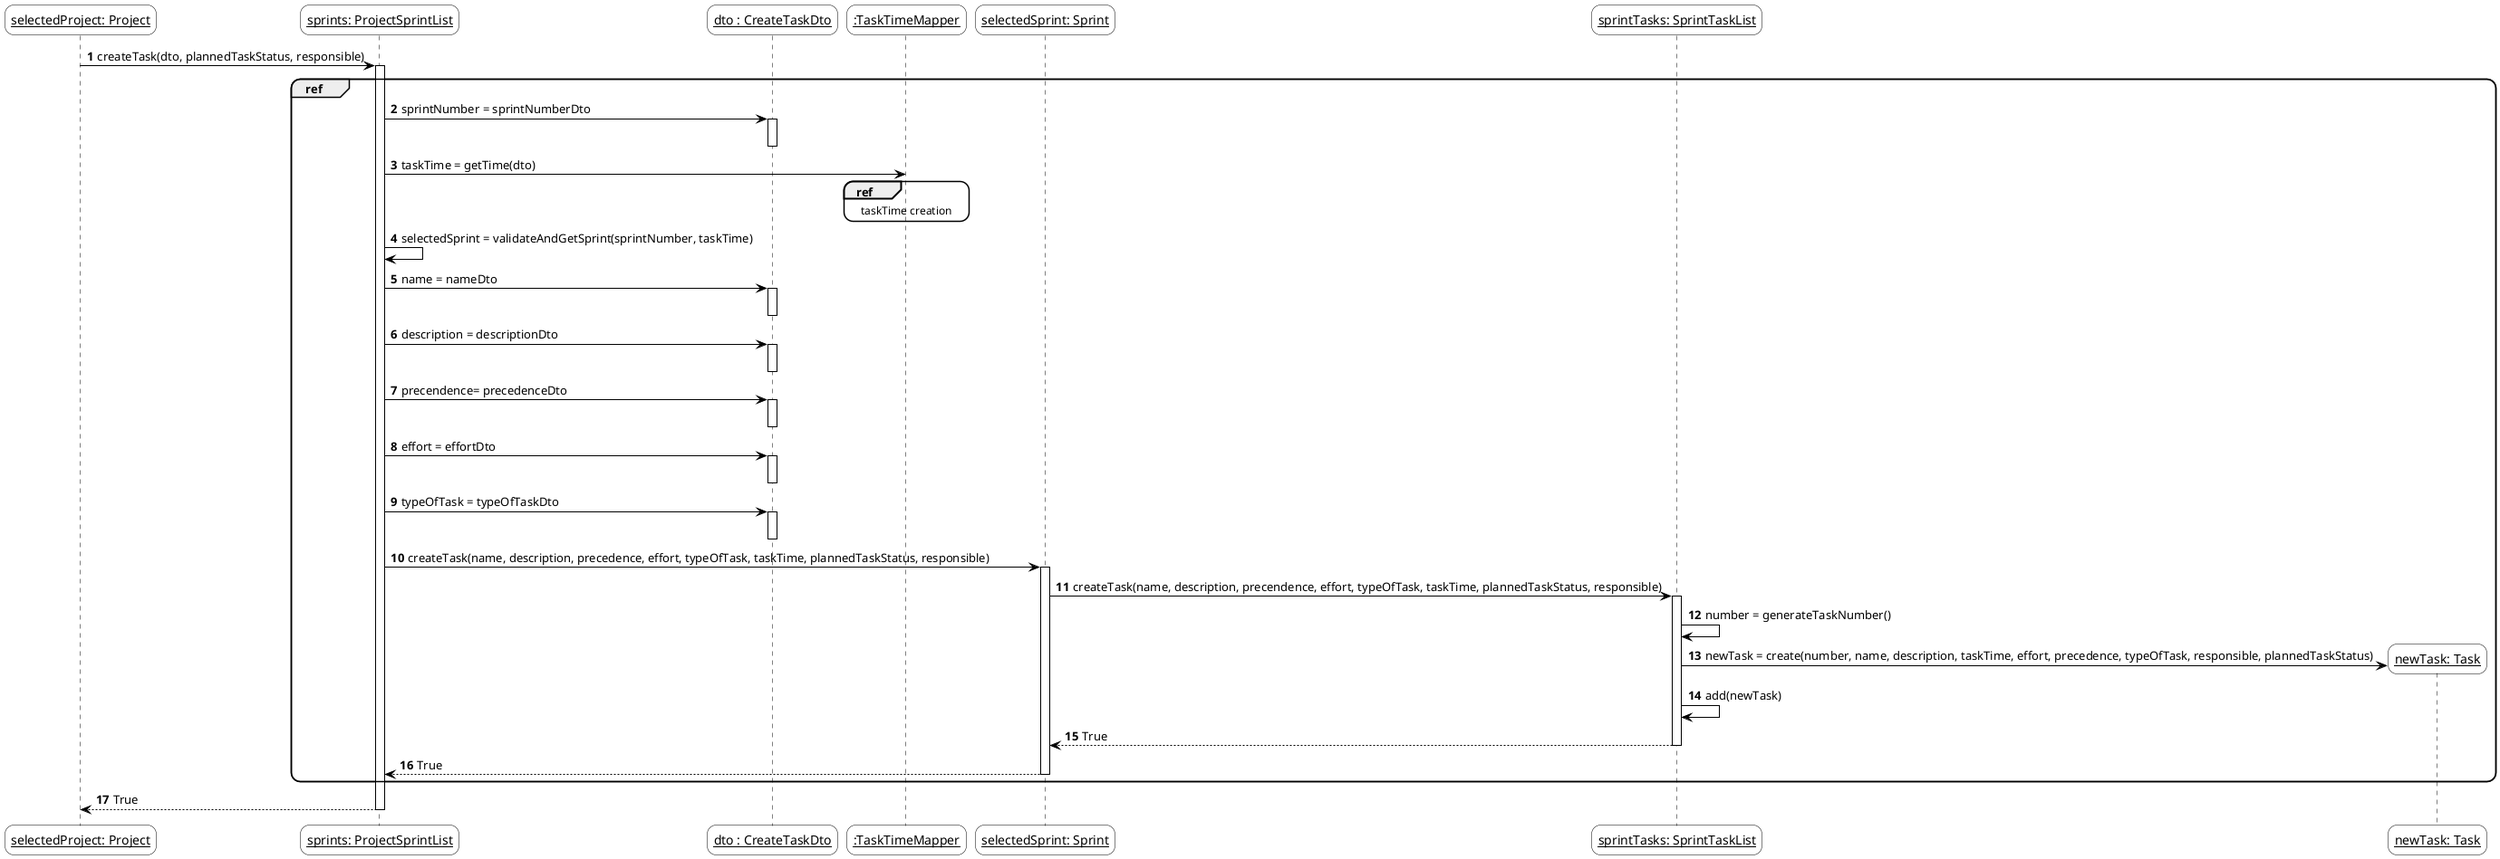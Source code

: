 @startuml
'https://plantuml.com/sequence-diagramskinparam sequenceArrowThickness 2
skinparam roundcorner 20
skinparam maxmessagesize 0
skinparam sequenceParticipant underline
skinparam sequence {
ArrowColor black
ActorBorderColor #black
LifeLineBorderColor black
LifeLineBackgroundColor white
ParticipantBorderColor black
ParticipantBackgroundColor #transparent
ParticipantFontName Aapex
ParticipantFontSize 14
ParticipantFontColor black
ActorBackgroundColor #transparent
ActorFontColor black
ActorFontSize 14
ActorFontName Aapex
}
autonumber

participant "selectedProject: Project" as project
participant "sprints: ProjectSprintList" as projectSprints
participant "dto : CreateTaskDto" as dto
participant ":TaskTimeMapper" as mapper
participant "selectedSprint: Sprint" as sprint
participant "sprintTasks: SprintTaskList" as sprintTasks

project -> projectSprints : createTask(dto, plannedTaskStatus, responsible)
activate projectSprints
    group ref
    projectSprints -> dto : sprintNumber = sprintNumberDto
    activate dto
    deactivate dto
    projectSprints -> mapper : taskTime = getTime(dto)
    ref over mapper : taskTime creation
    projectSprints -> projectSprints : selectedSprint = validateAndGetSprint(sprintNumber, taskTime)
    projectSprints -> dto :  name = nameDto
    activate dto
    deactivate dto
    projectSprints -> dto :  description = descriptionDto
    activate dto
    deactivate dto
    projectSprints -> dto : precendence= precedenceDto
    activate dto
    deactivate dto
    projectSprints -> dto : effort = effortDto
    activate dto
    deactivate dto
    projectSprints -> dto : typeOfTask = typeOfTaskDto
    activate dto
    deactivate dto
    projectSprints -> sprint : createTask(name, description, precedence, effort, typeOfTask, taskTime, plannedTaskStatus, responsible)
    activate sprint
        sprint -> sprintTasks : createTask(name, description, precendence, effort, typeOfTask, taskTime, plannedTaskStatus, responsible)
        activate sprintTasks
            sprintTasks -> sprintTasks : number = generateTaskNumber()
            create participant "newTask: Task" as task
            sprintTasks -> task : newTask = create(number, name, description, taskTime, effort, precedence, typeOfTask, responsible, plannedTaskStatus)
            sprintTasks -> sprintTasks : add(newTask)
            sprintTasks --> sprint : True
        deactivate sprintTasks
    sprint --> projectSprints : True
    deactivate sprint
    end ref
    projectSprints --> project : True
deactivate projectSprints

@enduml